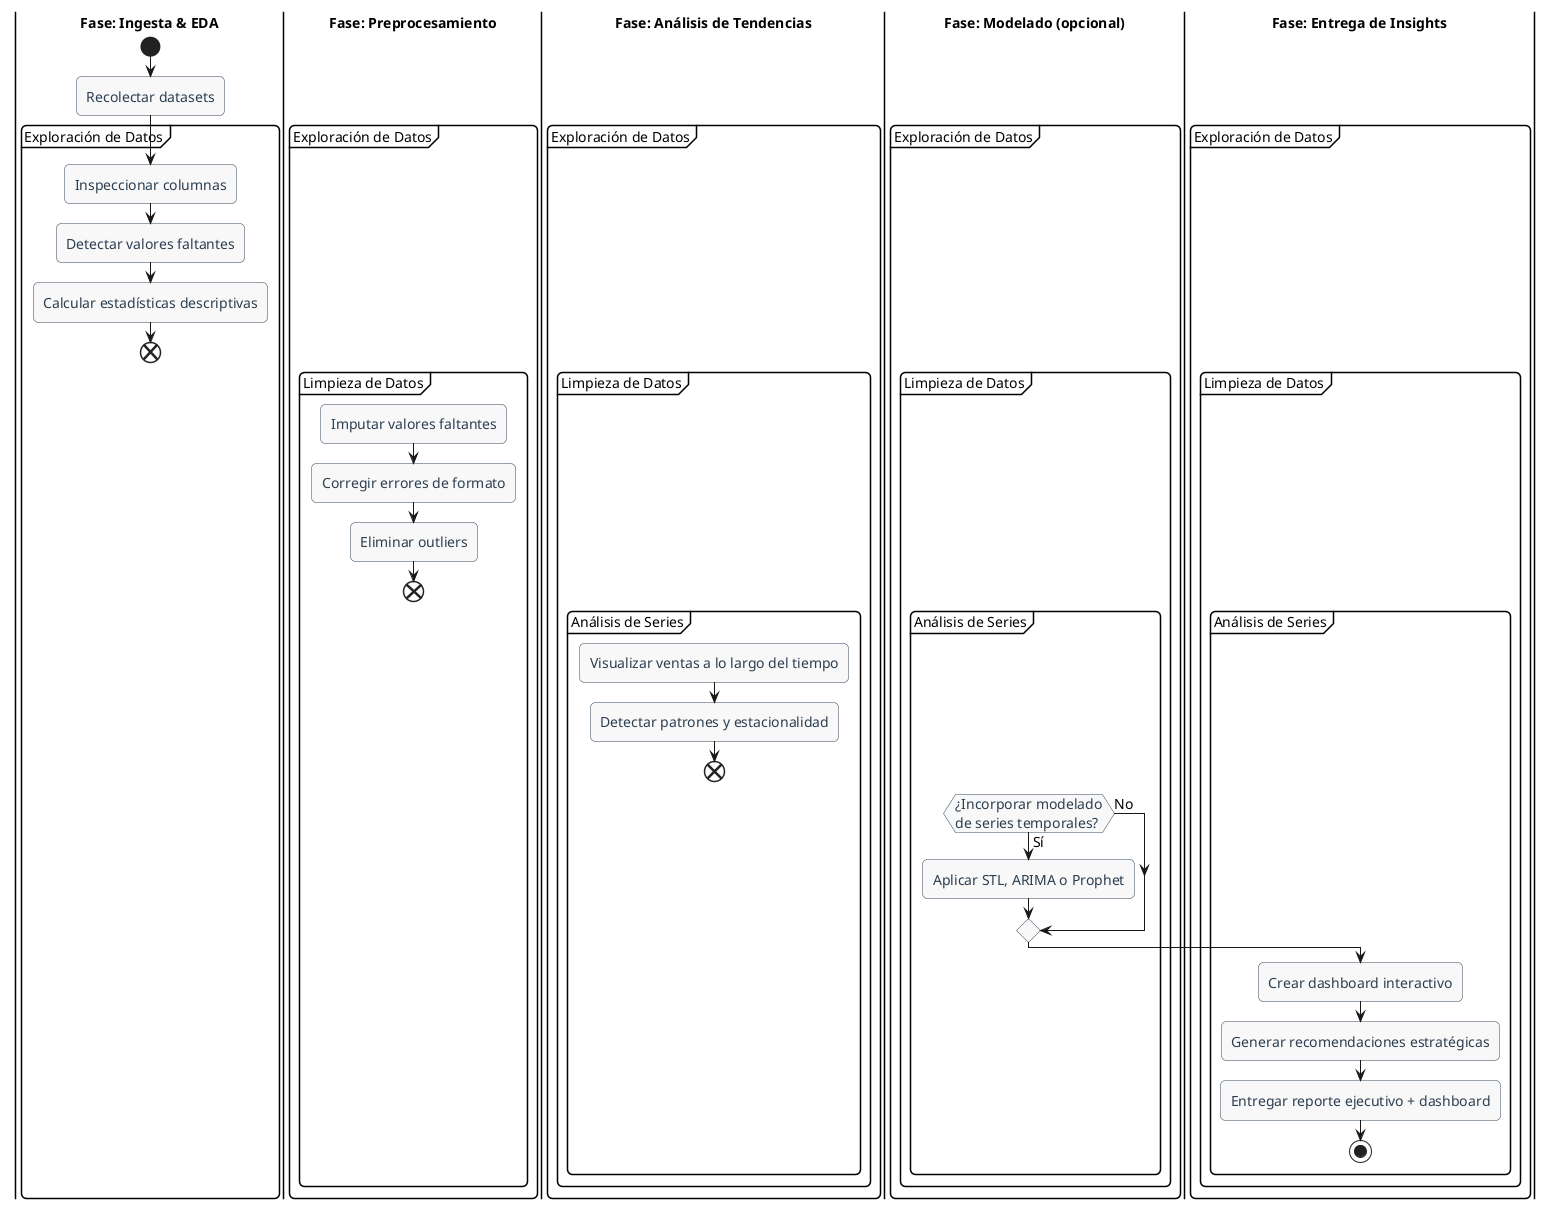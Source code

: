 @startuml
' — Parámetros de estilo para un look profesional —
skinparam backgroundColor #FFFFFF
skinparam defaultFontName "Helvetica Neue"
skinparam defaultFontSize 14
skinparam activityBackgroundColor #F8F8F8
skinparam activityBorderColor #34495E
skinparam activityFontColor #2C3E50
skinparam diamondBackgroundColor #FDFDFD
skinparam diamondBorderColor #34495E
skinparam diamondFontColor #2C3E50
skinparam roundCorner 10
skinparam shadowing false

|**Fase: Ingesta & EDA**|
start
:Recolectar datasets;
group Exploración de Datos
  :Inspeccionar columnas;
  :Detectar valores faltantes;
  :Calcular estadísticas descriptivas;
end

|**Fase: Preprocesamiento**|
group Limpieza de Datos
  :Imputar valores faltantes;
  :Corregir errores de formato;
  :Eliminar outliers;
end

|**Fase: Análisis de Tendencias**|
group Análisis de Series
  :Visualizar ventas a lo largo del tiempo;
  :Detectar patrones y estacionalidad;
end

|**Fase: Modelado (opcional)**|
if (¿Incorporar modelado\nde series temporales?) then (Sí)
  :Aplicar STL, ARIMA o Prophet;
else (No)
endif

|**Fase: Entrega de Insights**|
:Crear dashboard interactivo;
:Generar recomendaciones estratégicas;
:Entregar reporte ejecutivo + dashboard;
stop
@enduml

